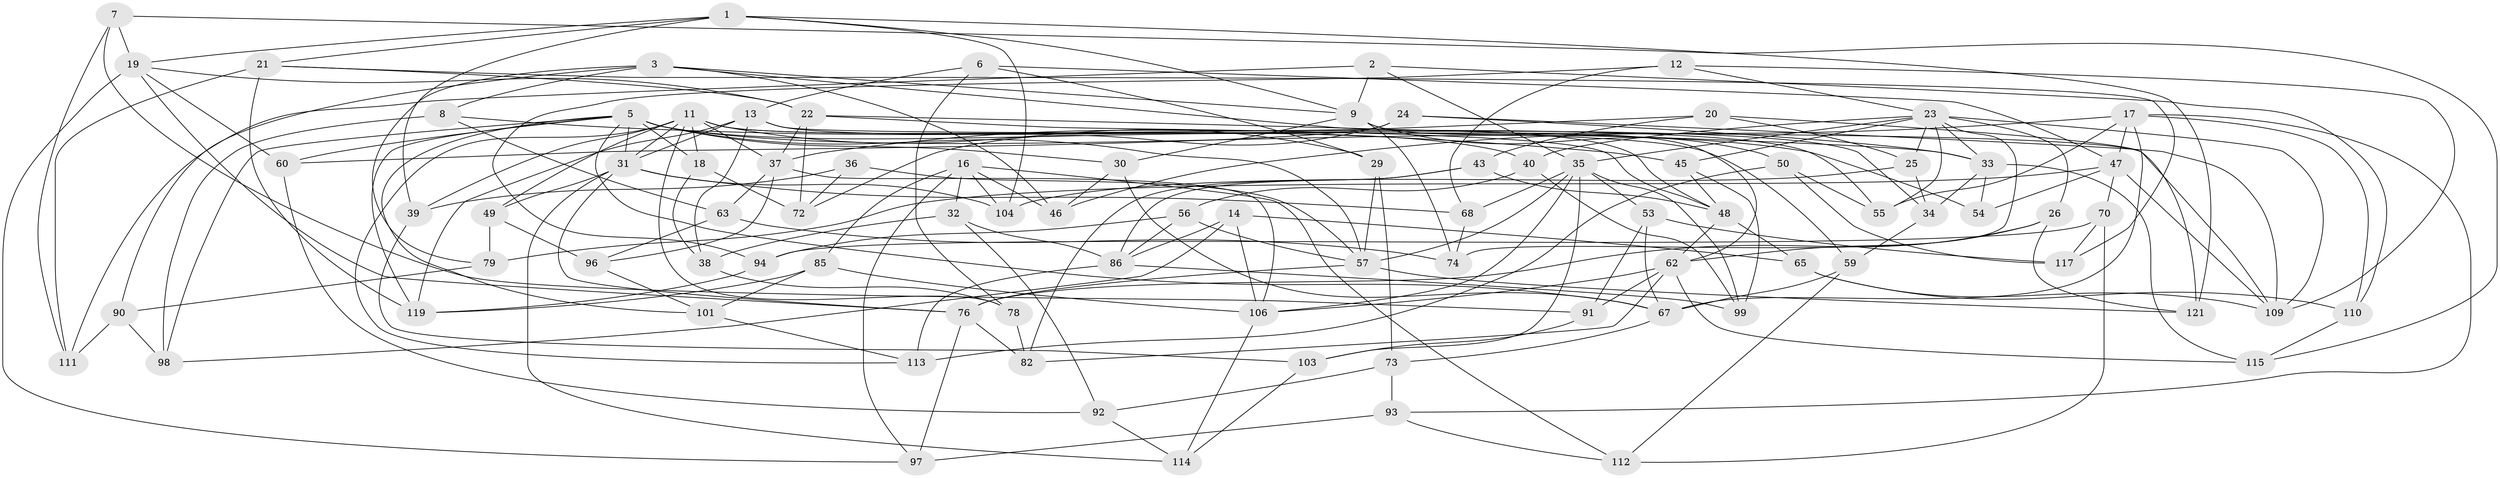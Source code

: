 // original degree distribution, {4: 1.0}
// Generated by graph-tools (version 1.1) at 2025/20/03/04/25 18:20:32]
// undirected, 87 vertices, 208 edges
graph export_dot {
graph [start="1"]
  node [color=gray90,style=filled];
  1 [super="+4"];
  2;
  3 [super="+44"];
  5 [super="+58+10+105"];
  6;
  7;
  8;
  9 [super="+15+42"];
  11 [super="+28+95+107"];
  12;
  13 [super="+71"];
  14;
  16 [super="+77"];
  17 [super="+41"];
  18;
  19 [super="+52"];
  20;
  21 [super="+89"];
  22 [super="+81"];
  23 [super="+27+64+66"];
  24;
  25;
  26;
  29;
  30;
  31 [super="+118"];
  32;
  33 [super="+75"];
  34;
  35 [super="+51"];
  36;
  37 [super="+83"];
  38;
  39;
  40;
  43;
  45;
  46;
  47 [super="+80"];
  48 [super="+102"];
  49;
  50;
  53;
  54;
  55;
  56;
  57 [super="+124+100"];
  59;
  60;
  62 [super="+87"];
  63;
  65;
  67 [super="+88"];
  68;
  70;
  72;
  73;
  74;
  76 [super="+84"];
  78;
  79;
  82;
  85;
  86 [super="+108"];
  90;
  91;
  92;
  93;
  94;
  96;
  97;
  98;
  99;
  101;
  103;
  104;
  106 [super="+125"];
  109 [super="+120"];
  110;
  111;
  112;
  113;
  114;
  115;
  117;
  119 [super="+123"];
  121;
  1 -- 9;
  1 -- 39;
  1 -- 104;
  1 -- 19;
  1 -- 21;
  1 -- 121;
  2 -- 35;
  2 -- 111;
  2 -- 110;
  2 -- 9;
  3 -- 8;
  3 -- 48;
  3 -- 9;
  3 -- 90;
  3 -- 46;
  3 -- 79;
  5 -- 18;
  5 -- 57;
  5 -- 67;
  5 -- 60;
  5 -- 54 [weight=2];
  5 -- 40;
  5 -- 30;
  5 -- 31;
  5 -- 101;
  5 -- 98;
  5 -- 119;
  6 -- 13;
  6 -- 29;
  6 -- 47;
  6 -- 78;
  7 -- 91;
  7 -- 111;
  7 -- 115;
  7 -- 19;
  8 -- 45;
  8 -- 98;
  8 -- 63;
  9 -- 62 [weight=2];
  9 -- 50;
  9 -- 30;
  9 -- 74;
  11 -- 55;
  11 -- 49;
  11 -- 18;
  11 -- 78;
  11 -- 113;
  11 -- 37;
  11 -- 39;
  11 -- 59;
  11 -- 29;
  11 -- 31;
  12 -- 94;
  12 -- 68;
  12 -- 23;
  12 -- 109;
  13 -- 38;
  13 -- 34;
  13 -- 109;
  13 -- 119;
  13 -- 31;
  14 -- 65;
  14 -- 98;
  14 -- 106;
  14 -- 86;
  16 -- 112;
  16 -- 97;
  16 -- 32;
  16 -- 104;
  16 -- 85;
  16 -- 46;
  17 -- 46;
  17 -- 93;
  17 -- 55;
  17 -- 110;
  17 -- 47;
  17 -- 67;
  18 -- 38;
  18 -- 72;
  19 -- 97;
  19 -- 60;
  19 -- 22;
  19 -- 76;
  20 -- 25;
  20 -- 43;
  20 -- 121;
  20 -- 37;
  21 -- 117;
  21 -- 119 [weight=2];
  21 -- 22;
  21 -- 111;
  22 -- 72;
  22 -- 33;
  22 -- 48;
  22 -- 37;
  23 -- 45;
  23 -- 74;
  23 -- 40;
  23 -- 33;
  23 -- 109;
  23 -- 25;
  23 -- 26;
  23 -- 55;
  23 -- 35;
  24 -- 60;
  24 -- 72;
  24 -- 33;
  24 -- 109;
  25 -- 104;
  25 -- 34;
  26 -- 121;
  26 -- 62;
  26 -- 76;
  29 -- 73;
  29 -- 57;
  30 -- 67;
  30 -- 46;
  31 -- 104;
  31 -- 68;
  31 -- 49;
  31 -- 114;
  31 -- 76;
  32 -- 92;
  32 -- 38;
  32 -- 86;
  33 -- 115;
  33 -- 34;
  33 -- 54;
  34 -- 59;
  35 -- 106;
  35 -- 103;
  35 -- 99;
  35 -- 68;
  35 -- 53;
  35 -- 57;
  36 -- 39;
  36 -- 72;
  36 -- 57 [weight=2];
  37 -- 96;
  37 -- 106;
  37 -- 63;
  38 -- 78;
  39 -- 103;
  40 -- 56;
  40 -- 99;
  43 -- 86;
  43 -- 82;
  43 -- 48;
  45 -- 99;
  45 -- 48;
  47 -- 79;
  47 -- 54;
  47 -- 109;
  47 -- 70;
  48 -- 65;
  48 -- 62;
  49 -- 79;
  49 -- 96;
  50 -- 117;
  50 -- 113;
  50 -- 55;
  53 -- 117;
  53 -- 91;
  53 -- 67;
  56 -- 94;
  56 -- 57;
  56 -- 86;
  57 -- 121;
  57 -- 76;
  59 -- 112;
  59 -- 67;
  60 -- 92;
  62 -- 106;
  62 -- 82;
  62 -- 115;
  62 -- 91;
  63 -- 74;
  63 -- 96;
  65 -- 109;
  65 -- 110;
  67 -- 73;
  68 -- 74;
  70 -- 94;
  70 -- 117;
  70 -- 112;
  73 -- 93;
  73 -- 92;
  76 -- 82;
  76 -- 97;
  78 -- 82;
  79 -- 90;
  85 -- 106;
  85 -- 101;
  85 -- 119;
  86 -- 113;
  86 -- 99;
  90 -- 98;
  90 -- 111;
  91 -- 103;
  92 -- 114;
  93 -- 97;
  93 -- 112;
  94 -- 119;
  96 -- 101;
  101 -- 113;
  103 -- 114;
  106 -- 114;
  110 -- 115;
}
